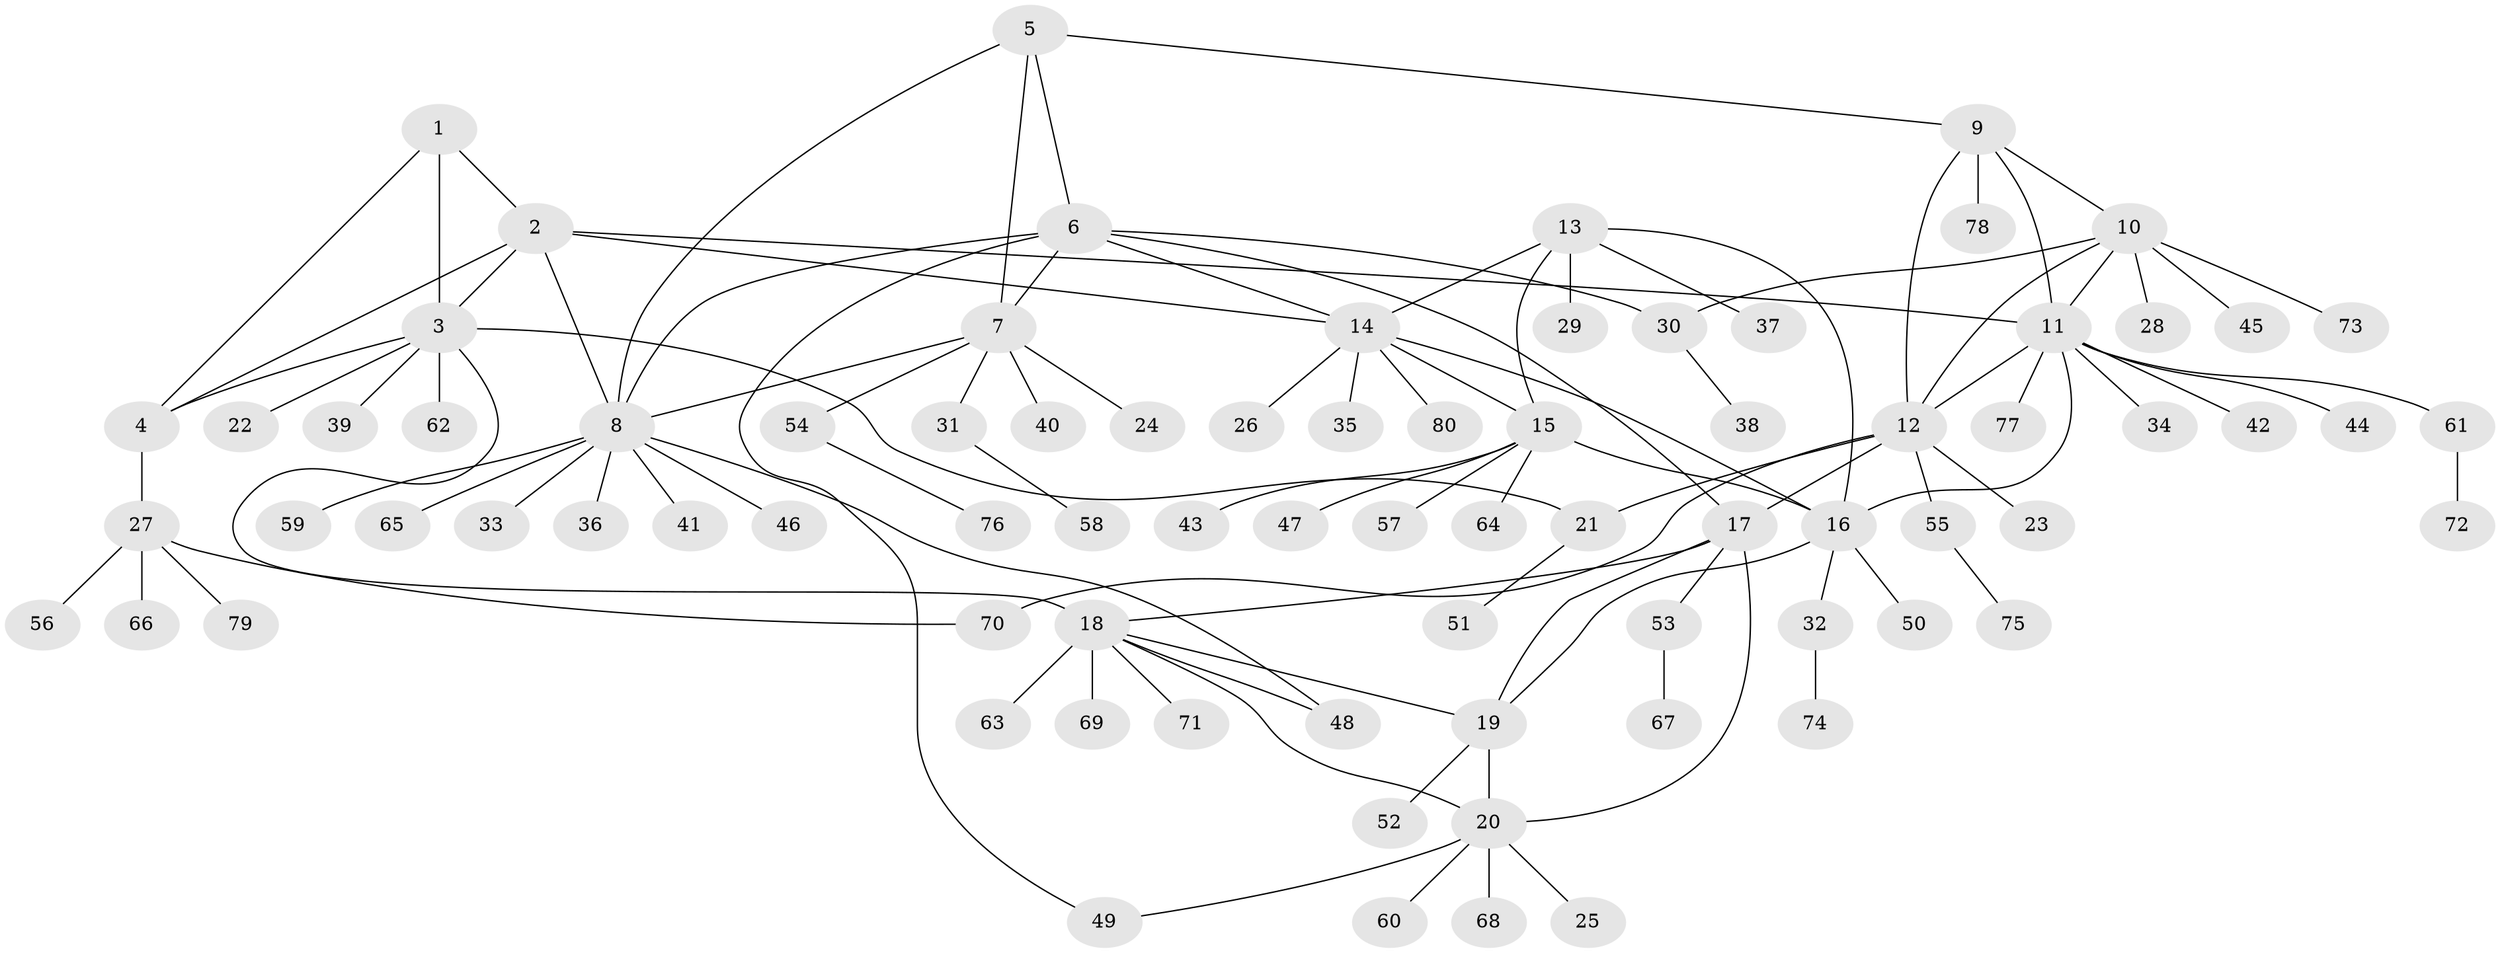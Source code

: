 // coarse degree distribution, {2: 0.125, 14: 0.0625, 4: 0.125, 1: 0.6875}
// Generated by graph-tools (version 1.1) at 2025/19/03/04/25 18:19:47]
// undirected, 80 vertices, 105 edges
graph export_dot {
graph [start="1"]
  node [color=gray90,style=filled];
  1;
  2;
  3;
  4;
  5;
  6;
  7;
  8;
  9;
  10;
  11;
  12;
  13;
  14;
  15;
  16;
  17;
  18;
  19;
  20;
  21;
  22;
  23;
  24;
  25;
  26;
  27;
  28;
  29;
  30;
  31;
  32;
  33;
  34;
  35;
  36;
  37;
  38;
  39;
  40;
  41;
  42;
  43;
  44;
  45;
  46;
  47;
  48;
  49;
  50;
  51;
  52;
  53;
  54;
  55;
  56;
  57;
  58;
  59;
  60;
  61;
  62;
  63;
  64;
  65;
  66;
  67;
  68;
  69;
  70;
  71;
  72;
  73;
  74;
  75;
  76;
  77;
  78;
  79;
  80;
  1 -- 2;
  1 -- 3;
  1 -- 4;
  2 -- 3;
  2 -- 4;
  2 -- 8;
  2 -- 11;
  2 -- 14;
  3 -- 4;
  3 -- 18;
  3 -- 21;
  3 -- 22;
  3 -- 39;
  3 -- 62;
  4 -- 27;
  5 -- 6;
  5 -- 7;
  5 -- 8;
  5 -- 9;
  6 -- 7;
  6 -- 8;
  6 -- 14;
  6 -- 17;
  6 -- 30;
  6 -- 49;
  7 -- 8;
  7 -- 24;
  7 -- 31;
  7 -- 40;
  7 -- 54;
  8 -- 33;
  8 -- 36;
  8 -- 41;
  8 -- 46;
  8 -- 48;
  8 -- 59;
  8 -- 65;
  9 -- 10;
  9 -- 11;
  9 -- 12;
  9 -- 78;
  10 -- 11;
  10 -- 12;
  10 -- 28;
  10 -- 30;
  10 -- 45;
  10 -- 73;
  11 -- 12;
  11 -- 16;
  11 -- 34;
  11 -- 42;
  11 -- 44;
  11 -- 61;
  11 -- 77;
  12 -- 17;
  12 -- 21;
  12 -- 23;
  12 -- 55;
  12 -- 70;
  13 -- 14;
  13 -- 15;
  13 -- 16;
  13 -- 29;
  13 -- 37;
  14 -- 15;
  14 -- 16;
  14 -- 26;
  14 -- 35;
  14 -- 80;
  15 -- 16;
  15 -- 43;
  15 -- 47;
  15 -- 57;
  15 -- 64;
  16 -- 19;
  16 -- 32;
  16 -- 50;
  17 -- 18;
  17 -- 19;
  17 -- 20;
  17 -- 53;
  18 -- 19;
  18 -- 20;
  18 -- 48;
  18 -- 63;
  18 -- 69;
  18 -- 71;
  19 -- 20;
  19 -- 52;
  20 -- 25;
  20 -- 49;
  20 -- 60;
  20 -- 68;
  21 -- 51;
  27 -- 56;
  27 -- 66;
  27 -- 70;
  27 -- 79;
  30 -- 38;
  31 -- 58;
  32 -- 74;
  53 -- 67;
  54 -- 76;
  55 -- 75;
  61 -- 72;
}
